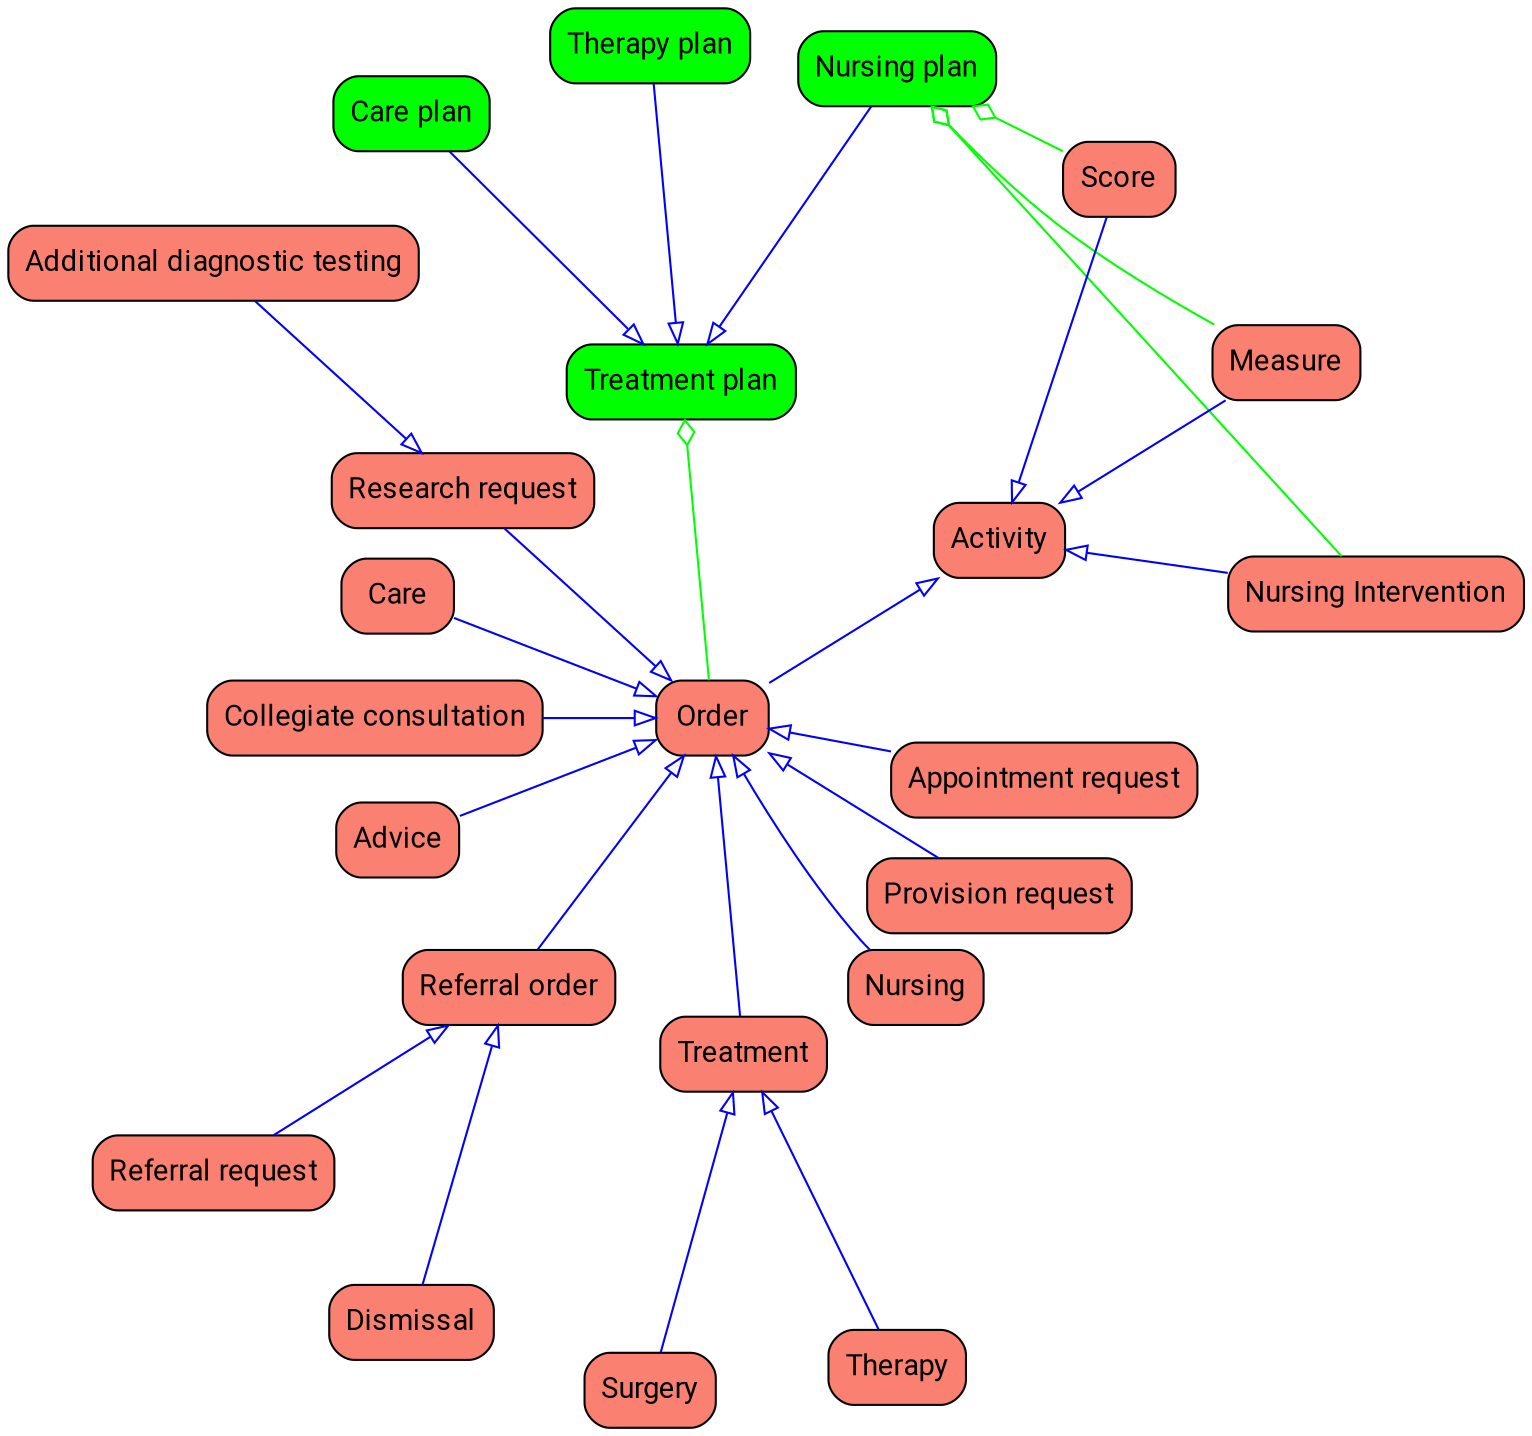 
digraph{
layout=twopi;
graph [splines=true];
node [style="rounded,filled" fontname="Roboto"];
edge [fontname="Roboto" nodesep="1"];
overlap=false;
"1671" [shape=rect fontcolor=black fillcolor=salmon label="Research request" tooltip="<languages xml:space=preserve><nl-NL>Verzoek tot het uitvoeren van onderzoek.</nl-NL><en-US>Request to conduct research</en-US></languages> "];
				"1714" [shape=rect fontcolor=black fillcolor=salmon label="Surgery" tooltip="<languages xml:space=preserve><nl-NL>Beschrijving van de beoogde dan wel uitgevoerde operatieve ingreep.</nl-NL><en-US>Description of the intended or performed surgical intervention.</en-US></languages> "];
				"1718" [shape=rect fontcolor=black fillcolor=salmon label="Care" tooltip="<languages xml:space=preserve><nl-NL>Verpleegkundige hulpactiviteiten vastleggen</nl-NL><en-US>Record nursing assistance activities</en-US></languages> "];
				"1811" [shape=rect fontcolor=black fillcolor=salmon label="Order" tooltip="<languages xml:space=preserve><nl-NL>Een order is synoniem voor een aanvraag van iets (een activiteit).</nl-NL><en-US>An order is synonymous with a request for something (an activity).</en-US></languages> " root=true];
				"1841" [shape=rect fontcolor=black fillcolor=salmon label="Collegiate consultation" tooltip="<languages xml:space=preserve><nl-NL>Verzoek tot opinie of advies van een collega/zorgverlener inzake diagnose of behandeling.</nl-NL><en-US>Request for opinion or advice from a colleague/health care professional regarding diagnosis or treatment.</en-US></languages> "];
				"1842" [shape=rect fontcolor=black fillcolor=salmon label="Additional diagnostic testing" tooltip="<languages xml:space=preserve><nl-NL>Verzoek tot planning en uitvoering van een verplaatsing (opname/ontslag/overplaatsing) van een patiënt.</nl-NL><en-US>Request for planning and execution of a transfer (admission/discharge/transfer) of a patient.</en-US></languages> "];
				"1915" [shape=rect fontcolor=black fillcolor=salmon label="Referral request" tooltip="<languages xml:space=preserve><nl-NL>Verzoek tot het (tijdelijk) overnemen of terugnemen van de zorg voor een patiënt.</nl-NL><en-US>Request to (sometimes temporarily) take over or take back the care of a patient.</en-US></languages> "];
				"2095" [shape=rect fontcolor=black fillcolor=salmon label="Advice" tooltip="<languages xml:space=preserve><nl-NL>Het advies van de zorgverlener aan de patiënt als resultaat van het consult en het diagnostisch traject (anders dan behandeling).</nl-NL><en-US>The healthcare provider's advice to the patient as a result of the consultation and the diagnostic process (other than treatment).</en-US></languages> "];
				"1923" [shape=rect fontcolor=black fillcolor=salmon label="Referral order" tooltip="<languages xml:space=preserve><nl-NL>Overdracht / Transfer (Order)</nl-NL><en-US>Order to transfer a patient.</en-US></languages> "];
				"1948" [shape=rect fontcolor=black fillcolor=salmon label="Dismissal" tooltip="<languages xml:space=preserve><nl-NL>Verzoek tot beëindigen van de zorgverlening.&#10;&#10;Dit resulteert in een informatieobject Uitwisselingsinformatie of Overdrachtsinformatie</nl-NL><en-US>Request to terminate the provision of care. This results in an exchange information object or a transfer information object.</en-US></languages> "];
				"2161" [shape=rect fontcolor=black fillcolor=salmon label="Treatment" tooltip="<languages xml:space=preserve><nl-NL>Behandeling van de patiënt, anders dan medicamenteus, operatief, paramedisch, verpleegkundig of verzorgend.</nl-NL><en-US>Treatment of the patient, other than medical, surgical, paramedical, nursing or caring.</en-US></languages> "];
				"2164" [shape=rect fontcolor=black fillcolor=salmon label="Nursing" tooltip="<languages xml:space=preserve><nl-NL>Verpleegkundige activiteiten vastleggen</nl-NL><en-US>Record nursing activities</en-US></languages> "];
				"2171" [shape=rect fontcolor=black fillcolor=salmon label="Activity" tooltip="<languages xml:space=preserve><nl-NL>Er zijn 2 soorten activiteiten, namelijk georderde en niet geordered.</nl-NL><en-US>There are 2 types of activities, which are ordered and unordered. A certain activity, operation, series of actions with which a certain result can be achieved. </en-US></languages> " root=true];
				"2175" [shape=rect fontcolor=black fillcolor=salmon label="Therapy" tooltip="<languages xml:space=preserve><nl-NL>Verzoek tot behandeling, uitgevoerd door een specifieke paramedische discipline, bv. fysiotherapie, logopedie.</nl-NL><en-US>Request for treatment, carried out by a specific paramedical discipline, eg physiotherapy, speech therapy.</en-US></languages> "];
				"2167" [shape=rect fontcolor=black fillcolor=salmon label="Nursing Intervention" tooltip="<languages xml:space=preserve><nl-NL>Interventie is een conditionele Activiteit.&#10;E.g. in het verpleegplan staat bijvoorbeeld:&#10;Als patient hoofdpijn heeft, geef hem dan paracetamol.&#10;Als de patient dan hoofdpijn heeft en je geeft paracetamol, dan is dat een Interventie.</nl-NL><en-US>Intervention is a conditional activity that does not require an order. For example, the nursing plan may state: If the patient has a headache, give aspirin.</en-US></languages> "];
				"2169" [shape=rect fontcolor=black fillcolor=salmon label="Measure" tooltip="<languages xml:space=preserve><nl-NL>De activiteit van het bepalen van een kwantitatieve/objectieve waarde.</nl-NL><en-US>The activity of determining a quantitative/objective value.</en-US></languages> "];
				"2170" [shape=rect fontcolor=black fillcolor=salmon label="Score" tooltip="<languages xml:space=preserve><nl-NL>De activiteit van het bepalen van een kwalitatieve/subjectieve waarde.</nl-NL><en-US>The activity of determining a qualitative/perceived value.</en-US></languages> "];
				"1969" [shape=rect fontcolor=black fillcolor=green label="Nursing plan" tooltip="<languages xml:space=preserve><nl-NL>Vastlegging van het plan t.a.v. de te leveren verpleegkundige zorg aan de patiënt met als doel het verlichten of wegnemen van  gezondheidsklachten of gebreken.</nl-NL><en-US>Recording the plan with regard to the nursing care to be provided to the patient with the aim of alleviating or eliminating illness and health complaints.</en-US></languages> "];
				"1968" [shape=rect fontcolor=black fillcolor=green label="Treatment plan" tooltip="<languages xml:space=preserve><nl-NL>Vastlegging van het plan t.a.v. de te leveren zorg aan de patiënt met als doel het verlichten of wegnemen van gezondheidsklachten of gebreken.&#10;</nl-NL><en-US>Recording the plan with regard to the care to be provided to the patient with the aim of alleviating or removing health complaints or ailments.</en-US></languages> "];
				"2149" [shape=rect fontcolor=black fillcolor=salmon label="Provision request" tooltip="<languages xml:space=preserve><nl-NL>Medicatievoorschrift van een arts aan een apotheker om de patiënt van een bepaald medicijn te voorzien.</nl-NL><en-US>Medication prescription from a doctor to a pharmacist to provide the patient with a specific medication.</en-US></languages> "];
				"2179" [shape=rect fontcolor=black fillcolor=green label="Therapy plan" tooltip="<languages xml:space=preserve><nl-NL>Vastlegging van het plan t.a.v. de te leveren paramedische zorg aan de patiënt, met als doel het verlichten of wegnemen van  gezondheidsklachten of gebreken..</nl-NL><en-US>Establishing the plan with regard to the paramedical care to be provided to the patient, with the aim of alleviating or removing health complaints or defects.</en-US></languages> "];
				"2174" [shape=rect fontcolor=black fillcolor=green label="Care plan" tooltip="<languages xml:space=preserve><nl-NL>Verzorgplan bevat het Dieet</nl-NL><en-US>Care plan includes the diet.</en-US></languages> "];
				"2189" [shape=rect fontcolor=black fillcolor=salmon label="Appointment request" tooltip="<languages xml:space=preserve><nl-NL>Verzoek tot planning van een contact tussen een patiënt en een zorgverlener.</nl-NL><en-US>Request to schedule a contact between a patient and a healthcare provider.</en-US></languages> "];
				"1714"->"2161" [arrowhead=empty color=blue];
				"1671"->"1811" [arrowhead=empty color=blue];
				"1718"->"1811" [arrowhead=empty color=blue];
				"1841"->"1811" [arrowhead=empty color=blue];
				"1842"->"1671" [arrowhead=empty color=blue];
				"2095"->"1811" [arrowhead=empty color=blue];
				"1915"->"1923" [arrowhead=empty color=blue];
				"1923"->"1811" [arrowhead=empty color=blue];
				"1948"->"1923" [arrowhead=empty color=blue];
				"2161"->"1811" [arrowhead=empty color=blue];
				"2164"->"1811" [arrowhead=empty color=blue];
				"1811"->"2171" [arrowhead=empty color=blue];
				"2175"->"2161" [arrowhead=empty color=blue];
				"2167"->"2171" [arrowhead=empty color=blue];
				"2169"->"2171" [arrowhead=empty color=blue];
				"2170"->"2171" [arrowhead=empty color=blue];
				"2170"->"1969" [arrowhead=odiamond color=green];
				"2169"->"1969" [arrowhead=odiamond color=green];
				"2167"->"1969" [arrowhead=odiamond color=green];
				"1969"->"1968" [arrowhead=empty color=blue];
				"2149"->"1811" [arrowhead=empty color=blue];
				"1811"->"1968" [arrowhead=odiamond color=green];
				"2179"->"1968" [arrowhead=empty color=blue];
				"2174"->"1968" [arrowhead=empty color=blue];
				"2189"->"1811" [arrowhead=empty color=blue];
				
}
	
